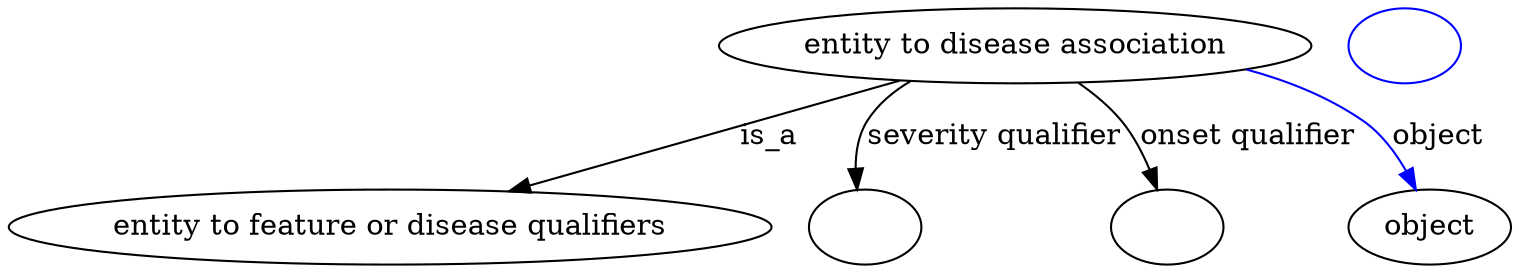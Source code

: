 digraph {
	graph [bb="0,0,574.25,122"];
	node [label="\N"];
	"entity to disease association"	 [height=0.5,
		label="entity to disease association",
		pos="380.54,104",
		width=3.0164];
	"entity to feature or disease qualifiers"	 [height=0.5,
		pos="138.54,18",
		width=3.8483];
	"entity to disease association" -> "entity to feature or disease qualifiers"	 [label=is_a,
		lp="285.82,61",
		pos="e,186.53,35.053 334.45,87.622 295.14,73.651 238.43,53.499 196.13,38.467"];
	"severity qualifier"	 [color=black,
		height=0.5,
		label="",
		pos="322.54,18",
		width=0.75];
	"entity to disease association" -> "severity qualifier"	 [color=black,
		label="severity qualifier",
		lp="370.78,61",
		pos="e,318.67,36.204 341.45,87.011 334.11,81.982 327.38,75.703 323.07,68 319.43,61.515 318.17,53.773 318.1,46.341",
		style=solid];
	"onset qualifier"	 [color=black,
		height=0.5,
		label="",
		pos="439.54,18",
		width=0.75];
	"entity to disease association" -> "onset qualifier"	 [color=black,
		label="onset qualifier",
		lp="465.39,61",
		pos="e,433.55,35.992 401.62,86.208 407.27,80.758 413.04,74.479 417.54,68 422.33,61.098 426.44,52.985 429.77,45.326",
		style=solid];
	object	 [height=0.5,
		pos="542.54,18",
		width=0.88096];
	"entity to disease association" -> object	 [color=blue,
		label=object,
		lp="539.64,61",
		pos="e,534.87,35.651 459.32,91.583 476.96,86.293 494.79,78.75 509.54,68 517.9,61.908 524.74,53.003 529.99,44.39",
		style=solid];
	"entity to disease association object"	 [color=blue,
		height=0.5,
		label="",
		pos="534.54,104",
		width=0.75];
}
